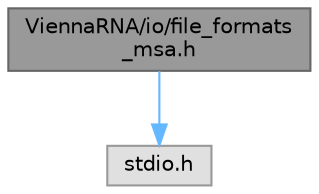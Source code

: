 digraph "ViennaRNA/io/file_formats_msa.h"
{
 // INTERACTIVE_SVG=YES
 // LATEX_PDF_SIZE
  bgcolor="transparent";
  edge [fontname=Helvetica,fontsize=10,labelfontname=Helvetica,labelfontsize=10];
  node [fontname=Helvetica,fontsize=10,shape=box,height=0.2,width=0.4];
  Node1 [label="ViennaRNA/io/file_formats\l_msa.h",height=0.2,width=0.4,color="gray40", fillcolor="grey60", style="filled", fontcolor="black",tooltip="Functions dealing with file formats for Multiple Sequence Alignments (MSA)"];
  Node1 -> Node2 [color="steelblue1",style="solid"];
  Node2 [label="stdio.h",height=0.2,width=0.4,color="grey60", fillcolor="#E0E0E0", style="filled",tooltip=" "];
}
